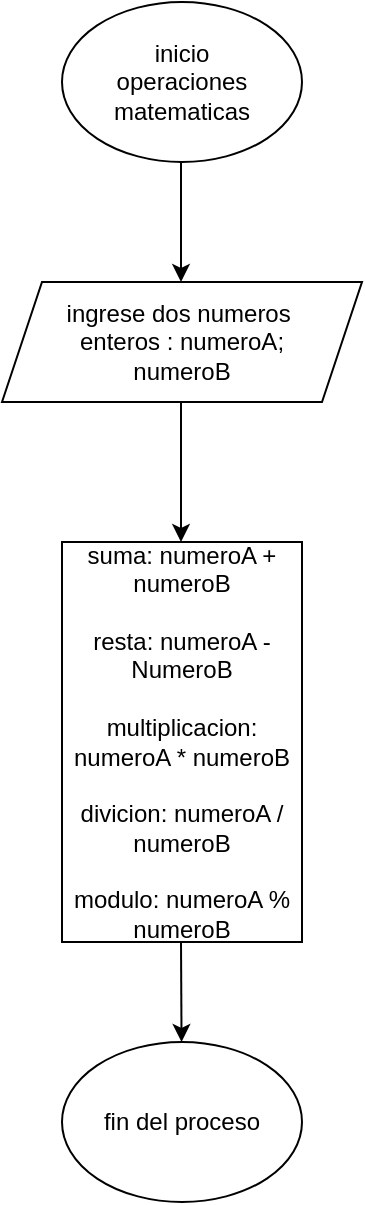 <mxfile>
    <diagram id="XL3QEB-tKoeY6fd3vp2D" name="Página-1">
        <mxGraphModel dx="734" dy="437" grid="1" gridSize="10" guides="1" tooltips="1" connect="1" arrows="1" fold="1" page="1" pageScale="1" pageWidth="827" pageHeight="1169" math="0" shadow="0">
            <root>
                <mxCell id="0"/>
                <mxCell id="1" parent="0"/>
                <mxCell id="2" value="" style="ellipse;whiteSpace=wrap;html=1;" vertex="1" parent="1">
                    <mxGeometry x="320" y="40" width="120" height="80" as="geometry"/>
                </mxCell>
                <mxCell id="3" value="inicio operaciones&lt;br&gt;matematicas" style="text;html=1;strokeColor=none;fillColor=none;align=center;verticalAlign=middle;whiteSpace=wrap;rounded=0;" vertex="1" parent="1">
                    <mxGeometry x="350" y="65" width="60" height="30" as="geometry"/>
                </mxCell>
                <mxCell id="4" value="" style="endArrow=classic;html=1;" edge="1" parent="1">
                    <mxGeometry width="50" height="50" relative="1" as="geometry">
                        <mxPoint x="379.5" y="120" as="sourcePoint"/>
                        <mxPoint x="379.5" y="180" as="targetPoint"/>
                    </mxGeometry>
                </mxCell>
                <mxCell id="5" value="ingrese dos numeros&amp;nbsp;&lt;br&gt;enteros : numeroA;&lt;br&gt;numeroB" style="shape=parallelogram;perimeter=parallelogramPerimeter;whiteSpace=wrap;html=1;fixedSize=1;" vertex="1" parent="1">
                    <mxGeometry x="290" y="180" width="180" height="60" as="geometry"/>
                </mxCell>
                <mxCell id="6" value="" style="endArrow=classic;html=1;" edge="1" parent="1">
                    <mxGeometry width="50" height="50" relative="1" as="geometry">
                        <mxPoint x="379.5" y="240" as="sourcePoint"/>
                        <mxPoint x="379.5" y="310" as="targetPoint"/>
                    </mxGeometry>
                </mxCell>
                <mxCell id="8" value="suma: numeroA + numeroB&lt;br&gt;&lt;br&gt;resta: numeroA - NumeroB&lt;br&gt;&lt;br&gt;multiplicacion:&lt;br&gt;numeroA * numeroB&lt;br&gt;&lt;br&gt;divicion: numeroA /&lt;br&gt;numeroB&lt;br&gt;&lt;br&gt;modulo: numeroA % numeroB" style="rounded=0;whiteSpace=wrap;html=1;" vertex="1" parent="1">
                    <mxGeometry x="320" y="310" width="120" height="200" as="geometry"/>
                </mxCell>
                <mxCell id="9" value="" style="endArrow=classic;html=1;" edge="1" parent="1" target="10">
                    <mxGeometry width="50" height="50" relative="1" as="geometry">
                        <mxPoint x="379.5" y="510" as="sourcePoint"/>
                        <mxPoint x="380" y="560" as="targetPoint"/>
                    </mxGeometry>
                </mxCell>
                <mxCell id="10" value="fin del proceso" style="ellipse;whiteSpace=wrap;html=1;" vertex="1" parent="1">
                    <mxGeometry x="320" y="560" width="120" height="80" as="geometry"/>
                </mxCell>
            </root>
        </mxGraphModel>
    </diagram>
</mxfile>